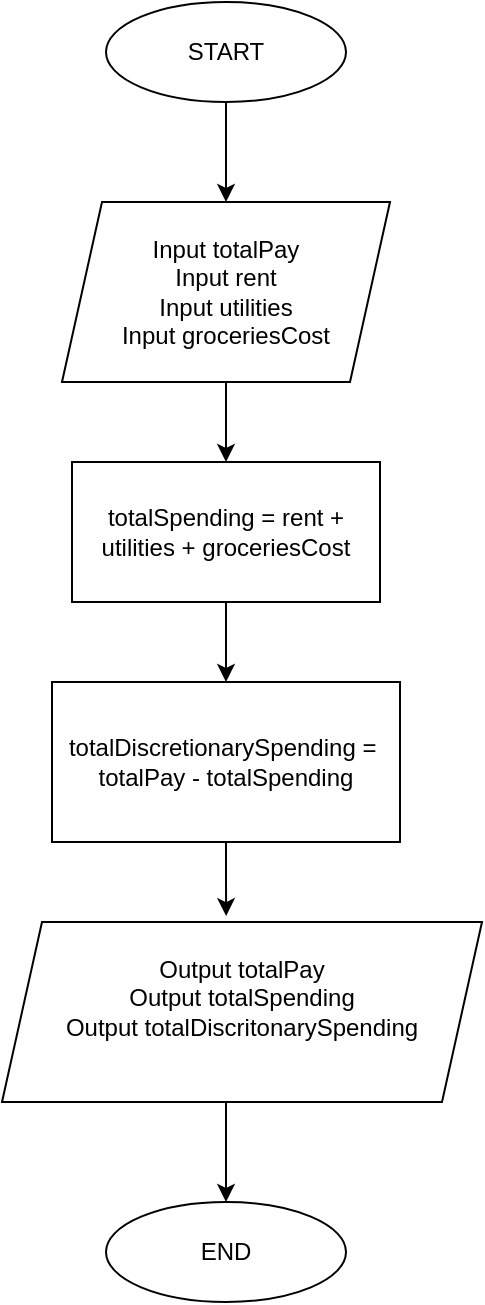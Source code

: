 <mxfile version="24.7.17">
  <diagram id="C5RBs43oDa-KdzZeNtuy" name="Page-1">
    <mxGraphModel dx="1026" dy="772" grid="1" gridSize="10" guides="1" tooltips="1" connect="1" arrows="1" fold="1" page="1" pageScale="1" pageWidth="827" pageHeight="1169" math="0" shadow="0">
      <root>
        <mxCell id="WIyWlLk6GJQsqaUBKTNV-0" />
        <mxCell id="WIyWlLk6GJQsqaUBKTNV-1" parent="WIyWlLk6GJQsqaUBKTNV-0" />
        <mxCell id="NCr9cHnQ2ZNAjyW3Bn2m-0" value="START" style="ellipse;whiteSpace=wrap;html=1;" vertex="1" parent="WIyWlLk6GJQsqaUBKTNV-1">
          <mxGeometry x="346" y="240" width="120" height="50" as="geometry" />
        </mxCell>
        <mxCell id="NCr9cHnQ2ZNAjyW3Bn2m-1" value="" style="endArrow=classic;html=1;rounded=0;exitX=0.5;exitY=1;exitDx=0;exitDy=0;" edge="1" parent="WIyWlLk6GJQsqaUBKTNV-1" source="NCr9cHnQ2ZNAjyW3Bn2m-0">
          <mxGeometry width="50" height="50" relative="1" as="geometry">
            <mxPoint x="382" y="400" as="sourcePoint" />
            <mxPoint x="406" y="340" as="targetPoint" />
          </mxGeometry>
        </mxCell>
        <mxCell id="NCr9cHnQ2ZNAjyW3Bn2m-4" style="edgeStyle=orthogonalEdgeStyle;rounded=0;orthogonalLoop=1;jettySize=auto;html=1;" edge="1" parent="WIyWlLk6GJQsqaUBKTNV-1" source="NCr9cHnQ2ZNAjyW3Bn2m-2" target="NCr9cHnQ2ZNAjyW3Bn2m-5">
          <mxGeometry relative="1" as="geometry">
            <mxPoint x="406" y="470" as="targetPoint" />
          </mxGeometry>
        </mxCell>
        <mxCell id="NCr9cHnQ2ZNAjyW3Bn2m-2" value="Input totalPay&lt;div&gt;Input rent&lt;/div&gt;&lt;div&gt;Input utilities&lt;/div&gt;&lt;div&gt;Input groceriesCost&lt;/div&gt;" style="shape=parallelogram;perimeter=parallelogramPerimeter;whiteSpace=wrap;html=1;fixedSize=1;" vertex="1" parent="WIyWlLk6GJQsqaUBKTNV-1">
          <mxGeometry x="324" y="340" width="164" height="90" as="geometry" />
        </mxCell>
        <mxCell id="NCr9cHnQ2ZNAjyW3Bn2m-5" value="totalSpending = rent + utilities + groceriesCost" style="rounded=0;whiteSpace=wrap;html=1;" vertex="1" parent="WIyWlLk6GJQsqaUBKTNV-1">
          <mxGeometry x="329" y="470" width="154" height="70" as="geometry" />
        </mxCell>
        <mxCell id="NCr9cHnQ2ZNAjyW3Bn2m-13" value="" style="edgeStyle=orthogonalEdgeStyle;rounded=0;orthogonalLoop=1;jettySize=auto;html=1;" edge="1" parent="WIyWlLk6GJQsqaUBKTNV-1" source="NCr9cHnQ2ZNAjyW3Bn2m-7" target="NCr9cHnQ2ZNAjyW3Bn2m-11">
          <mxGeometry relative="1" as="geometry">
            <Array as="points">
              <mxPoint x="406" y="800" />
              <mxPoint x="406" y="800" />
            </Array>
          </mxGeometry>
        </mxCell>
        <mxCell id="NCr9cHnQ2ZNAjyW3Bn2m-7" value="Output totalPay&lt;div&gt;Output totalSpending&lt;/div&gt;&lt;div&gt;Output totalDiscritonarySpending&lt;br&gt;&lt;div&gt;&lt;br&gt;&lt;/div&gt;&lt;/div&gt;" style="shape=parallelogram;perimeter=parallelogramPerimeter;whiteSpace=wrap;html=1;fixedSize=1;" vertex="1" parent="WIyWlLk6GJQsqaUBKTNV-1">
          <mxGeometry x="294" y="700" width="240" height="90" as="geometry" />
        </mxCell>
        <mxCell id="NCr9cHnQ2ZNAjyW3Bn2m-11" value="END" style="ellipse;whiteSpace=wrap;html=1;" vertex="1" parent="WIyWlLk6GJQsqaUBKTNV-1">
          <mxGeometry x="346" y="840" width="120" height="50" as="geometry" />
        </mxCell>
        <mxCell id="NCr9cHnQ2ZNAjyW3Bn2m-14" value="totalDiscretionarySpending =&amp;nbsp;&lt;div&gt;totalPay - totalSpending&lt;/div&gt;" style="rounded=0;whiteSpace=wrap;html=1;" vertex="1" parent="WIyWlLk6GJQsqaUBKTNV-1">
          <mxGeometry x="319" y="580" width="174" height="80" as="geometry" />
        </mxCell>
        <mxCell id="NCr9cHnQ2ZNAjyW3Bn2m-15" style="edgeStyle=orthogonalEdgeStyle;rounded=0;orthogonalLoop=1;jettySize=auto;html=1;entryX=0.5;entryY=0;entryDx=0;entryDy=0;" edge="1" parent="WIyWlLk6GJQsqaUBKTNV-1" source="NCr9cHnQ2ZNAjyW3Bn2m-5" target="NCr9cHnQ2ZNAjyW3Bn2m-14">
          <mxGeometry relative="1" as="geometry">
            <mxPoint x="406" y="560" as="targetPoint" />
          </mxGeometry>
        </mxCell>
        <mxCell id="NCr9cHnQ2ZNAjyW3Bn2m-19" style="edgeStyle=orthogonalEdgeStyle;rounded=0;orthogonalLoop=1;jettySize=auto;html=1;entryX=0.467;entryY=-0.033;entryDx=0;entryDy=0;entryPerimeter=0;" edge="1" parent="WIyWlLk6GJQsqaUBKTNV-1" source="NCr9cHnQ2ZNAjyW3Bn2m-14" target="NCr9cHnQ2ZNAjyW3Bn2m-7">
          <mxGeometry relative="1" as="geometry" />
        </mxCell>
      </root>
    </mxGraphModel>
  </diagram>
</mxfile>
